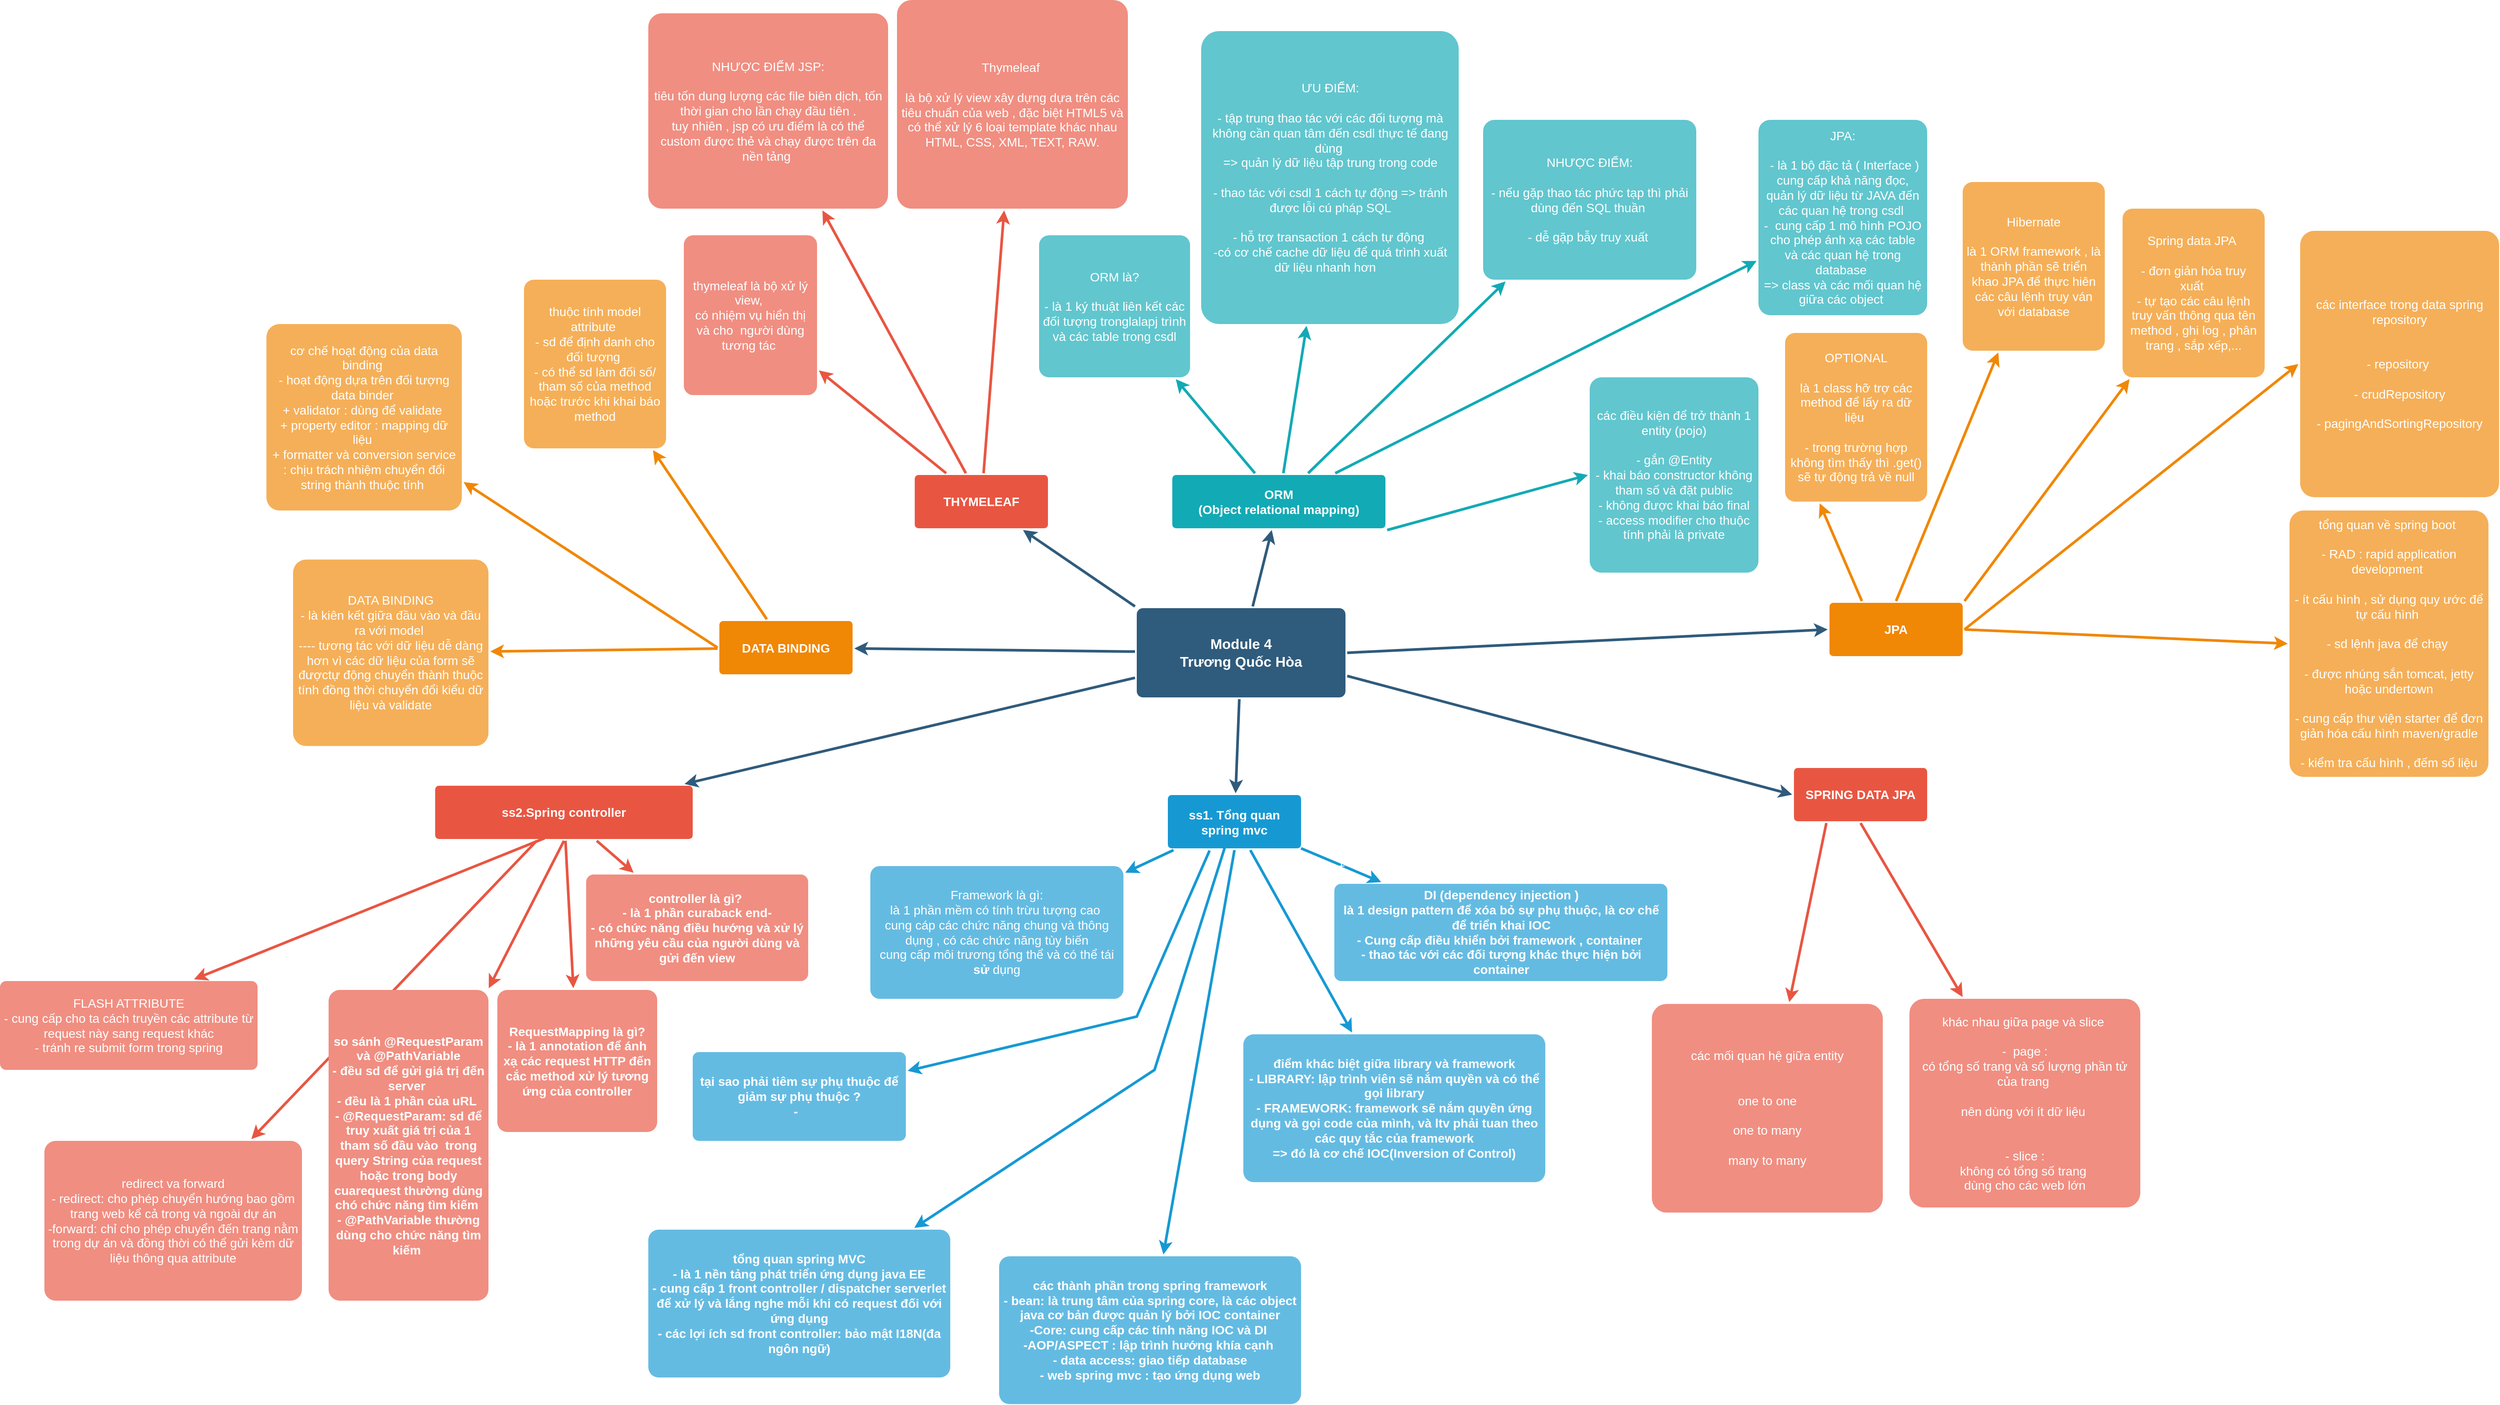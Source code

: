 <mxfile version="13.9.9" type="device"><diagram id="6a731a19-8d31-9384-78a2-239565b7b9f0" name="Page-1"><mxGraphModel dx="2447" dy="1775" grid="1" gridSize="10" guides="1" tooltips="1" connect="1" arrows="1" fold="1" page="1" pageScale="1" pageWidth="1169" pageHeight="827" background="none" math="0" shadow="0"><root><mxCell id="0"/><mxCell id="1" parent="0"/><mxCell id="1745" value="" style="edgeStyle=none;rounded=0;jumpStyle=none;html=1;shadow=0;labelBackgroundColor=none;startArrow=none;startFill=0;endArrow=classic;endFill=1;jettySize=auto;orthogonalLoop=1;strokeColor=#2F5B7C;strokeWidth=3;fontFamily=Helvetica;fontSize=16;fontColor=#23445D;spacing=5;" parent="1" source="1749" target="1764" edge="1"><mxGeometry relative="1" as="geometry"/></mxCell><mxCell id="1746" value="" style="edgeStyle=none;rounded=0;jumpStyle=none;html=1;shadow=0;labelBackgroundColor=none;startArrow=none;startFill=0;endArrow=classic;endFill=1;jettySize=auto;orthogonalLoop=1;strokeColor=#2F5B7C;strokeWidth=3;fontFamily=Helvetica;fontSize=16;fontColor=#23445D;spacing=5;" parent="1" source="1749" target="1771" edge="1"><mxGeometry relative="1" as="geometry"/></mxCell><mxCell id="1747" value="" style="edgeStyle=none;rounded=0;jumpStyle=none;html=1;shadow=0;labelBackgroundColor=none;startArrow=none;startFill=0;endArrow=classic;endFill=1;jettySize=auto;orthogonalLoop=1;strokeColor=#2F5B7C;strokeWidth=3;fontFamily=Helvetica;fontSize=16;fontColor=#23445D;spacing=5;" parent="1" source="1749" target="1760" edge="1"><mxGeometry relative="1" as="geometry"/></mxCell><mxCell id="1748" value="" style="edgeStyle=none;rounded=0;jumpStyle=none;html=1;shadow=0;labelBackgroundColor=none;startArrow=none;startFill=0;endArrow=classic;endFill=1;jettySize=auto;orthogonalLoop=1;strokeColor=#2F5B7C;strokeWidth=3;fontFamily=Helvetica;fontSize=16;fontColor=#23445D;spacing=5;" parent="1" source="1749" target="1753" edge="1"><mxGeometry relative="1" as="geometry"/></mxCell><mxCell id="1749" value="Module 4&lt;br&gt;Trương Quốc Hòa" style="rounded=1;whiteSpace=wrap;html=1;shadow=0;labelBackgroundColor=none;strokeColor=none;strokeWidth=3;fillColor=#2F5B7C;fontFamily=Helvetica;fontSize=16;fontColor=#FFFFFF;align=center;fontStyle=1;spacing=5;arcSize=7;perimeterSpacing=2;" parent="1" vertex="1"><mxGeometry x="460" y="360" width="235" height="100.5" as="geometry"/></mxCell><mxCell id="1750" value="" style="edgeStyle=none;rounded=1;jumpStyle=none;html=1;shadow=0;labelBackgroundColor=none;startArrow=none;startFill=0;jettySize=auto;orthogonalLoop=1;strokeColor=#E85642;strokeWidth=3;fontFamily=Helvetica;fontSize=14;fontColor=#FFFFFF;spacing=5;fontStyle=1;fillColor=#b0e3e6;" parent="1" source="1753" target="1756" edge="1"><mxGeometry relative="1" as="geometry"/></mxCell><mxCell id="1751" value="" style="edgeStyle=none;rounded=1;jumpStyle=none;html=1;shadow=0;labelBackgroundColor=none;startArrow=none;startFill=0;jettySize=auto;orthogonalLoop=1;strokeColor=#E85642;strokeWidth=3;fontFamily=Helvetica;fontSize=14;fontColor=#FFFFFF;spacing=5;fontStyle=1;fillColor=#b0e3e6;" parent="1" source="1753" target="1755" edge="1"><mxGeometry relative="1" as="geometry"/></mxCell><mxCell id="1752" value="" style="edgeStyle=none;rounded=1;jumpStyle=none;html=1;shadow=0;labelBackgroundColor=none;startArrow=none;startFill=0;jettySize=auto;orthogonalLoop=1;strokeColor=#E85642;strokeWidth=3;fontFamily=Helvetica;fontSize=14;fontColor=#FFFFFF;spacing=5;fontStyle=1;fillColor=#b0e3e6;" parent="1" source="1753" target="1754" edge="1"><mxGeometry relative="1" as="geometry"/></mxCell><mxCell id="1753" value="ss2.Spring controller" style="rounded=1;whiteSpace=wrap;html=1;shadow=0;labelBackgroundColor=none;strokeColor=none;strokeWidth=3;fillColor=#e85642;fontFamily=Helvetica;fontSize=14;fontColor=#FFFFFF;align=center;spacing=5;fontStyle=1;arcSize=7;perimeterSpacing=2;" parent="1" vertex="1"><mxGeometry x="-330" y="560" width="290" height="60" as="geometry"/></mxCell><mxCell id="1754" value="&lt;b&gt;controller là gì?&amp;nbsp;&lt;br&gt;- là 1 phần curaback end-&lt;br&gt;- có chức năng điều hướng và xử lý những yêu cầu của người dùng và gửi đến view&lt;br&gt;&lt;/b&gt;" style="rounded=1;whiteSpace=wrap;html=1;shadow=0;labelBackgroundColor=none;strokeColor=none;strokeWidth=3;fillColor=#f08e81;fontFamily=Helvetica;fontSize=14;fontColor=#FFFFFF;align=center;spacing=5;fontStyle=0;arcSize=7;perimeterSpacing=2;" parent="1" vertex="1"><mxGeometry x="-160" y="660" width="250" height="120" as="geometry"/></mxCell><mxCell id="1755" value="redirect va forward&lt;br&gt;- redirect: cho phép chuyển hướng bao gồm trang web kể cả trong và ngoài dự án&lt;br&gt;-forward: chỉ cho phép chuyển đến trang nằm trong dự án và đồng thời có thể gửi kèm dữ liệu thông qua attribute" style="rounded=1;whiteSpace=wrap;html=1;shadow=0;labelBackgroundColor=none;strokeColor=none;strokeWidth=3;fillColor=#f08e81;fontFamily=Helvetica;fontSize=14;fontColor=#FFFFFF;align=center;spacing=5;fontStyle=0;arcSize=7;perimeterSpacing=2;" parent="1" vertex="1"><mxGeometry x="-770" y="960" width="290" height="180" as="geometry"/></mxCell><mxCell id="1756" value="&lt;b&gt;RequestMapping là gì?&lt;br&gt;- là 1 annotation để ánh xạ các request HTTP đến cắc method xử lý tương ứng của controller&lt;br&gt;&lt;/b&gt;" style="rounded=1;whiteSpace=wrap;html=1;shadow=0;labelBackgroundColor=none;strokeColor=none;strokeWidth=3;fillColor=#f08e81;fontFamily=Helvetica;fontSize=14;fontColor=#FFFFFF;align=center;spacing=5;fontStyle=0;arcSize=7;perimeterSpacing=2;" parent="1" vertex="1"><mxGeometry x="-260" y="790" width="180" height="160" as="geometry"/></mxCell><mxCell id="1757" value="" style="edgeStyle=none;rounded=0;jumpStyle=none;html=1;shadow=0;labelBackgroundColor=none;startArrow=none;startFill=0;endArrow=classic;endFill=1;jettySize=auto;orthogonalLoop=1;strokeColor=#1699D3;strokeWidth=3;fontFamily=Helvetica;fontSize=14;fontColor=#FFFFFF;spacing=5;" parent="1" source="1760" target="1763" edge="1"><mxGeometry relative="1" as="geometry"/></mxCell><mxCell id="1758" value="" style="edgeStyle=none;rounded=0;jumpStyle=none;html=1;shadow=0;labelBackgroundColor=none;startArrow=none;startFill=0;endArrow=classic;endFill=1;jettySize=auto;orthogonalLoop=1;strokeColor=#1699D3;strokeWidth=3;fontFamily=Helvetica;fontSize=14;fontColor=#FFFFFF;spacing=5;" parent="1" source="1760" target="1762" edge="1"><mxGeometry relative="1" as="geometry"/></mxCell><mxCell id="1759" value="+" style="edgeStyle=none;rounded=0;jumpStyle=none;html=1;shadow=0;labelBackgroundColor=none;startArrow=none;startFill=0;endArrow=classic;endFill=1;jettySize=auto;orthogonalLoop=1;strokeColor=#1699D3;strokeWidth=3;fontFamily=Helvetica;fontSize=14;fontColor=#FFFFFF;spacing=5;" parent="1" target="1761" edge="1"><mxGeometry relative="1" as="geometry"><mxPoint x="645" y="630.5" as="sourcePoint"/></mxGeometry></mxCell><mxCell id="1760" value="ss1. Tổng quan spring mvc" style="rounded=1;whiteSpace=wrap;html=1;shadow=0;labelBackgroundColor=none;strokeColor=none;strokeWidth=3;fillColor=#1699d3;fontFamily=Helvetica;fontSize=14;fontColor=#FFFFFF;align=center;spacing=5;fontStyle=1;arcSize=7;perimeterSpacing=2;" parent="1" vertex="1"><mxGeometry x="495" y="570.5" width="150" height="60" as="geometry"/></mxCell><mxCell id="1761" value="&lt;b&gt;DI (dependency injection )&lt;br&gt;là 1 design pattern để xóa bỏ sự phụ thuộc, là cơ chế để triển khai IOC&lt;br&gt;- Cung cấp điều khiển bởi framework , container&amp;nbsp;&lt;br&gt;- thao tác với các đối tượng khác thực hiện bởi container&lt;br&gt;&lt;/b&gt;" style="rounded=1;whiteSpace=wrap;html=1;shadow=0;labelBackgroundColor=none;strokeColor=none;strokeWidth=3;fillColor=#64bbe2;fontFamily=Helvetica;fontSize=14;fontColor=#FFFFFF;align=center;spacing=5;arcSize=7;perimeterSpacing=2;" parent="1" vertex="1"><mxGeometry x="682.5" y="670.5" width="375" height="109.5" as="geometry"/></mxCell><mxCell id="1762" value="&lt;b&gt;điểm khác biệt giữa library và framework&lt;br&gt;- LIBRARY: lập trình viên sẽ nắm quyền và có thể gọi library&lt;br&gt;- FRAMEWORK: framework sẽ nắm quyền ứng dụng và gọi code của mình, và ltv phải tuan theo các quy tắc của framework&lt;br&gt;=&amp;gt; đó là cơ chế IOC(Inversion of Control)&lt;br&gt;&lt;/b&gt;" style="rounded=1;whiteSpace=wrap;html=1;shadow=0;labelBackgroundColor=none;strokeColor=none;strokeWidth=3;fillColor=#64bbe2;fontFamily=Helvetica;fontSize=14;fontColor=#FFFFFF;align=center;spacing=5;arcSize=7;perimeterSpacing=2;" parent="1" vertex="1"><mxGeometry x="580" y="840" width="340" height="166.5" as="geometry"/></mxCell><mxCell id="1763" value="Framework là gì:&lt;br&gt;là 1 phần mềm có tính trừu tượng cao&amp;nbsp;&lt;br&gt;cung cáp các chức năng chung và thông dụng , có các chức năng tùy biến&lt;br&gt;cung cấp môi trương tổng thể và có thể tái &lt;b&gt;sử&lt;/b&gt; dụng" style="rounded=1;whiteSpace=wrap;html=1;shadow=0;labelBackgroundColor=none;strokeColor=none;strokeWidth=3;fillColor=#64bbe2;fontFamily=Helvetica;fontSize=14;fontColor=#FFFFFF;align=center;spacing=5;arcSize=7;perimeterSpacing=2;" parent="1" vertex="1"><mxGeometry x="160" y="650.5" width="285" height="149.5" as="geometry"/></mxCell><mxCell id="1764" value="DATA BINDING" style="rounded=1;whiteSpace=wrap;html=1;shadow=0;labelBackgroundColor=none;strokeColor=none;strokeWidth=3;fillColor=#F08705;fontFamily=Helvetica;fontSize=14;fontColor=#FFFFFF;align=center;spacing=5;fontStyle=1;arcSize=7;perimeterSpacing=2;" parent="1" vertex="1"><mxGeometry x="-10" y="374.5" width="150" height="60" as="geometry"/></mxCell><mxCell id="1767" value="thuộc tính model attribute&amp;nbsp;&lt;br&gt;- sd để định danh cho đối tượng&amp;nbsp;&lt;br&gt;- có thể sd làm đối số/ tham số của method hoặc trước khi khai báo method&lt;br&gt;" style="rounded=1;whiteSpace=wrap;html=1;shadow=0;labelBackgroundColor=none;strokeColor=none;strokeWidth=3;fillColor=#f5af58;fontFamily=Helvetica;fontSize=14;fontColor=#FFFFFF;align=center;spacing=5;arcSize=7;perimeterSpacing=2;" parent="1" vertex="1"><mxGeometry x="-230" y="-10" width="160" height="190" as="geometry"/></mxCell><mxCell id="1768" value="" style="edgeStyle=none;rounded=0;jumpStyle=none;html=1;shadow=0;labelBackgroundColor=none;startArrow=none;startFill=0;endArrow=classic;endFill=1;jettySize=auto;orthogonalLoop=1;strokeColor=#F08705;strokeWidth=3;fontFamily=Helvetica;fontSize=14;fontColor=#FFFFFF;spacing=5;" parent="1" source="1764" target="1767" edge="1"><mxGeometry relative="1" as="geometry"/></mxCell><mxCell id="1769" value="DATA BINDING&lt;br&gt;- là kiên kết giữa đầu vào và đầu ra với model&amp;nbsp;&lt;br&gt;---- tương tác với dữ liệu dễ dàng hơn vì các dữ liệu của form sẽ đượctự động chuyển thành thuộc tính đồng thời chuyển đổi kiểu dữ liệu và validate" style="rounded=1;whiteSpace=wrap;html=1;shadow=0;labelBackgroundColor=none;strokeColor=none;strokeWidth=3;fillColor=#f5af58;fontFamily=Helvetica;fontSize=14;fontColor=#FFFFFF;align=center;spacing=5;arcSize=7;perimeterSpacing=2;" parent="1" vertex="1"><mxGeometry x="-490" y="305.25" width="220" height="210" as="geometry"/></mxCell><mxCell id="1770" value="" style="edgeStyle=none;rounded=0;jumpStyle=none;html=1;shadow=0;labelBackgroundColor=none;startArrow=none;startFill=0;endArrow=classic;endFill=1;jettySize=auto;orthogonalLoop=1;strokeColor=#F08705;strokeWidth=3;fontFamily=Helvetica;fontSize=14;fontColor=#FFFFFF;spacing=5;" parent="1" source="1764" target="1769" edge="1"><mxGeometry relative="1" as="geometry"/></mxCell><mxCell id="1771" value="ORM&lt;br&gt;(Object relational mapping)" style="rounded=1;whiteSpace=wrap;html=1;shadow=0;labelBackgroundColor=none;strokeColor=none;strokeWidth=3;fillColor=#12aab5;fontFamily=Helvetica;fontSize=14;fontColor=#FFFFFF;align=center;spacing=5;fontStyle=1;arcSize=7;perimeterSpacing=2;" parent="1" vertex="1"><mxGeometry x="500" y="210" width="240" height="60" as="geometry"/></mxCell><mxCell id="1772" value="JPA:&lt;br&gt;&lt;br&gt;&amp;nbsp;- là 1 bộ đặc tả ( Interface ) cung cấp khả năng đọc, quản lý dữ liệu từ JAVA đến các quan hệ trong csdl&amp;nbsp;&lt;br&gt;-&amp;nbsp; cung cấp 1 mô hình POJO cho phép ánh xạ các table và các quan hệ trong database&amp;nbsp;&lt;br&gt;=&amp;gt; class và các mối quan hệ giữa các object&amp;nbsp;" style="rounded=1;whiteSpace=wrap;html=1;shadow=0;labelBackgroundColor=none;strokeColor=none;strokeWidth=3;fillColor=#61c6ce;fontFamily=Helvetica;fontSize=14;fontColor=#FFFFFF;align=center;spacing=5;fontStyle=0;arcSize=7;perimeterSpacing=2;" parent="1" vertex="1"><mxGeometry x="1160" y="-190" width="190" height="220" as="geometry"/></mxCell><mxCell id="1773" value="" style="edgeStyle=none;rounded=1;jumpStyle=none;html=1;shadow=0;labelBackgroundColor=none;startArrow=none;startFill=0;jettySize=auto;orthogonalLoop=1;strokeColor=#12AAB5;strokeWidth=3;fontFamily=Helvetica;fontSize=14;fontColor=#FFFFFF;spacing=5;fontStyle=1;fillColor=#b0e3e6;" parent="1" source="1771" target="1772" edge="1"><mxGeometry relative="1" as="geometry"/></mxCell><mxCell id="1774" value="NHƯỢC ĐIỂM:&lt;br&gt;&lt;br&gt;- nếu gặp thao tác phức tạp thì phải dùng đến SQL thuần&amp;nbsp;&lt;br&gt;&lt;br&gt;- dễ gặp bẫy truy xuất&amp;nbsp;" style="rounded=1;whiteSpace=wrap;html=1;shadow=0;labelBackgroundColor=none;strokeColor=none;strokeWidth=3;fillColor=#61c6ce;fontFamily=Helvetica;fontSize=14;fontColor=#FFFFFF;align=center;spacing=5;fontStyle=0;arcSize=7;perimeterSpacing=2;" parent="1" vertex="1"><mxGeometry x="850" y="-190" width="240" height="180" as="geometry"/></mxCell><mxCell id="1775" value="" style="edgeStyle=none;rounded=1;jumpStyle=none;html=1;shadow=0;labelBackgroundColor=none;startArrow=none;startFill=0;jettySize=auto;orthogonalLoop=1;strokeColor=#12AAB5;strokeWidth=3;fontFamily=Helvetica;fontSize=14;fontColor=#FFFFFF;spacing=5;fontStyle=1;fillColor=#b0e3e6;" parent="1" source="1771" target="1774" edge="1"><mxGeometry relative="1" as="geometry"/></mxCell><mxCell id="1776" value="ƯU ĐIỂM:&lt;br&gt;&lt;br&gt;- tập trung thao tác với các đối tượng mà không cần quan tâm đến csdl thực tế đang dùng&amp;nbsp;&lt;br&gt;=&amp;gt; quản lý dữ liệu tập trung trong code&lt;br&gt;&lt;br&gt;- thao tác với csdl 1 cách tự động =&amp;gt; tránh được lỗi cú pháp SQL&lt;br&gt;&lt;br&gt;- hỗ trợ transaction 1 cách tự động&amp;nbsp;&lt;br&gt;-có cơ chế cache dữ liệu để quá trình xuất dữ liệu nhanh hơn&amp;nbsp; &amp;nbsp;" style="rounded=1;whiteSpace=wrap;html=1;shadow=0;labelBackgroundColor=none;strokeColor=none;strokeWidth=3;fillColor=#61c6ce;fontFamily=Helvetica;fontSize=14;fontColor=#FFFFFF;align=center;spacing=5;fontStyle=0;arcSize=7;perimeterSpacing=2;" parent="1" vertex="1"><mxGeometry x="532.5" y="-290" width="290" height="330" as="geometry"/></mxCell><mxCell id="1777" value="" style="edgeStyle=none;rounded=1;jumpStyle=none;html=1;shadow=0;labelBackgroundColor=none;startArrow=none;startFill=0;jettySize=auto;orthogonalLoop=1;strokeColor=#12AAB5;strokeWidth=3;fontFamily=Helvetica;fontSize=14;fontColor=#FFFFFF;spacing=5;fontStyle=1;fillColor=#b0e3e6;" parent="1" source="1771" target="1776" edge="1"><mxGeometry relative="1" as="geometry"/></mxCell><mxCell id="1778" value="ORM là?&lt;br&gt;&lt;br&gt;- là 1 ký thuật liên kết các đối tượng tronglalapj trình và các table trong csdl" style="rounded=1;whiteSpace=wrap;html=1;shadow=0;labelBackgroundColor=none;strokeColor=none;strokeWidth=3;fillColor=#61c6ce;fontFamily=Helvetica;fontSize=14;fontColor=#FFFFFF;align=center;spacing=5;fontStyle=0;arcSize=7;perimeterSpacing=2;" parent="1" vertex="1"><mxGeometry x="350" y="-60" width="170" height="160" as="geometry"/></mxCell><mxCell id="1779" value="" style="edgeStyle=none;rounded=1;jumpStyle=none;html=1;shadow=0;labelBackgroundColor=none;startArrow=none;startFill=0;jettySize=auto;orthogonalLoop=1;strokeColor=#12AAB5;strokeWidth=3;fontFamily=Helvetica;fontSize=14;fontColor=#FFFFFF;spacing=5;fontStyle=1;fillColor=#b0e3e6;" parent="1" source="1771" target="1778" edge="1"><mxGeometry relative="1" as="geometry"/></mxCell><mxCell id="Ez0i-pa0Hl29S7qBLDN9-1779" value="" style="edgeStyle=none;rounded=0;jumpStyle=none;html=1;shadow=0;labelBackgroundColor=none;startArrow=none;startFill=0;endArrow=classic;endFill=1;jettySize=auto;orthogonalLoop=1;strokeColor=#1699D3;strokeWidth=3;fontFamily=Helvetica;fontSize=14;fontColor=#FFFFFF;spacing=5;exitX=0.318;exitY=1.008;exitDx=0;exitDy=0;exitPerimeter=0;" parent="1" source="1760" target="Ez0i-pa0Hl29S7qBLDN9-1780" edge="1"><mxGeometry relative="1" as="geometry"><mxPoint x="-10" y="860" as="sourcePoint"/><Array as="points"><mxPoint x="460" y="820"/></Array></mxGeometry></mxCell><mxCell id="Ez0i-pa0Hl29S7qBLDN9-1780" value="&lt;b&gt;tại sao phải tiêm sự phụ thuộc để giảm sự phụ thuộc ?&lt;br&gt;-&amp;nbsp;&amp;nbsp;&lt;br&gt;&lt;/b&gt;" style="rounded=1;whiteSpace=wrap;html=1;shadow=0;labelBackgroundColor=none;strokeColor=none;strokeWidth=3;fillColor=#64bbe2;fontFamily=Helvetica;fontSize=14;fontColor=#FFFFFF;align=center;spacing=5;arcSize=7;perimeterSpacing=2;" parent="1" vertex="1"><mxGeometry x="-40" y="860" width="240" height="100" as="geometry"/></mxCell><mxCell id="Ez0i-pa0Hl29S7qBLDN9-1783" value="" style="edgeStyle=none;rounded=0;jumpStyle=none;html=1;shadow=0;labelBackgroundColor=none;startArrow=none;startFill=0;endArrow=classic;endFill=1;jettySize=auto;orthogonalLoop=1;strokeColor=#2F5B7C;strokeWidth=3;fontFamily=Helvetica;fontSize=16;fontColor=#23445D;spacing=5;exitX=0;exitY=0;exitDx=0;exitDy=0;" parent="1" target="Ez0i-pa0Hl29S7qBLDN9-1787" edge="1" source="1749"><mxGeometry relative="1" as="geometry"><mxPoint x="654.13" y="360" as="sourcePoint"/></mxGeometry></mxCell><mxCell id="Ez0i-pa0Hl29S7qBLDN9-1784" value="" style="edgeStyle=none;rounded=1;jumpStyle=none;html=1;shadow=0;labelBackgroundColor=none;startArrow=none;startFill=0;jettySize=auto;orthogonalLoop=1;strokeColor=#E85642;strokeWidth=3;fontFamily=Helvetica;fontSize=14;fontColor=#FFFFFF;spacing=5;fontStyle=1;fillColor=#b0e3e6;" parent="1" source="Ez0i-pa0Hl29S7qBLDN9-1787" target="Ez0i-pa0Hl29S7qBLDN9-1790" edge="1"><mxGeometry relative="1" as="geometry"/></mxCell><mxCell id="Ez0i-pa0Hl29S7qBLDN9-1785" value="" style="edgeStyle=none;rounded=1;jumpStyle=none;html=1;shadow=0;labelBackgroundColor=none;startArrow=none;startFill=0;jettySize=auto;orthogonalLoop=1;strokeColor=#E85642;strokeWidth=3;fontFamily=Helvetica;fontSize=14;fontColor=#FFFFFF;spacing=5;fontStyle=1;fillColor=#b0e3e6;" parent="1" source="Ez0i-pa0Hl29S7qBLDN9-1787" target="Ez0i-pa0Hl29S7qBLDN9-1789" edge="1"><mxGeometry relative="1" as="geometry"/></mxCell><mxCell id="Ez0i-pa0Hl29S7qBLDN9-1786" value="" style="edgeStyle=none;rounded=1;jumpStyle=none;html=1;shadow=0;labelBackgroundColor=none;startArrow=none;startFill=0;jettySize=auto;orthogonalLoop=1;strokeColor=#E85642;strokeWidth=3;fontFamily=Helvetica;fontSize=14;fontColor=#FFFFFF;spacing=5;fontStyle=1;fillColor=#b0e3e6;" parent="1" source="Ez0i-pa0Hl29S7qBLDN9-1787" target="Ez0i-pa0Hl29S7qBLDN9-1788" edge="1"><mxGeometry relative="1" as="geometry"/></mxCell><mxCell id="Ez0i-pa0Hl29S7qBLDN9-1787" value="THYMELEAF" style="rounded=1;whiteSpace=wrap;html=1;shadow=0;labelBackgroundColor=none;strokeColor=none;strokeWidth=3;fillColor=#e85642;fontFamily=Helvetica;fontSize=14;fontColor=#FFFFFF;align=center;spacing=5;fontStyle=1;arcSize=7;perimeterSpacing=2;" parent="1" vertex="1"><mxGeometry x="210" y="210" width="150" height="60" as="geometry"/></mxCell><mxCell id="Ez0i-pa0Hl29S7qBLDN9-1788" value="Thymeleaf&amp;nbsp;&lt;br&gt;&lt;br&gt;là bộ xử lý view xây dựng dựa trên các tiêu chuẩn của web , đặc biệt HTML5 và có thể xử lý 6 loại template khác nhau HTML, CSS, XML, TEXT, RAW." style="rounded=1;whiteSpace=wrap;html=1;shadow=0;labelBackgroundColor=none;strokeColor=none;strokeWidth=3;fillColor=#f08e81;fontFamily=Helvetica;fontSize=14;fontColor=#FFFFFF;align=center;spacing=5;fontStyle=0;arcSize=7;perimeterSpacing=2;" parent="1" vertex="1"><mxGeometry x="190" y="-325" width="260" height="235" as="geometry"/></mxCell><mxCell id="Ez0i-pa0Hl29S7qBLDN9-1789" value="NHƯỢC ĐIỂM JSP:&lt;br&gt;&amp;nbsp;&lt;br&gt;tiêu tốn dung lượng các file biên dịch, tốn thời gian cho lần chạy đầu tiên .&lt;br&gt;tuy nhiên , jsp có ưu điểm là có thể custom được thẻ và chạy được trên đa nền tảng&amp;nbsp;" style="rounded=1;whiteSpace=wrap;html=1;shadow=0;labelBackgroundColor=none;strokeColor=none;strokeWidth=3;fillColor=#f08e81;fontFamily=Helvetica;fontSize=14;fontColor=#FFFFFF;align=center;spacing=5;fontStyle=0;arcSize=7;perimeterSpacing=2;" parent="1" vertex="1"><mxGeometry x="-90" y="-310" width="270" height="220" as="geometry"/></mxCell><mxCell id="Ez0i-pa0Hl29S7qBLDN9-1790" value="thymeleaf là bộ xử lý view,&amp;nbsp;&lt;br&gt;có nhiệm vụ hiển thị và cho&amp;nbsp; người dùng tương tác&amp;nbsp;" style="rounded=1;whiteSpace=wrap;html=1;shadow=0;labelBackgroundColor=none;strokeColor=none;strokeWidth=3;fillColor=#f08e81;fontFamily=Helvetica;fontSize=14;fontColor=#FFFFFF;align=center;spacing=5;fontStyle=0;arcSize=7;perimeterSpacing=2;" parent="1" vertex="1"><mxGeometry x="-50" y="-60" width="150" height="180" as="geometry"/></mxCell><mxCell id="lpJTOKS2XH9Vu74WQ6I0-1780" value="" style="edgeStyle=none;rounded=0;jumpStyle=none;html=1;shadow=0;labelBackgroundColor=none;startArrow=none;startFill=0;endArrow=classic;endFill=1;jettySize=auto;orthogonalLoop=1;strokeColor=#1699D3;strokeWidth=3;fontFamily=Helvetica;fontSize=14;fontColor=#FFFFFF;spacing=5;exitX=0.5;exitY=1;exitDx=0;exitDy=0;" parent="1" source="1760" target="lpJTOKS2XH9Vu74WQ6I0-1782" edge="1"><mxGeometry relative="1" as="geometry"><mxPoint x="373" y="1009" as="sourcePoint"/></mxGeometry></mxCell><mxCell id="lpJTOKS2XH9Vu74WQ6I0-1782" value="&lt;b&gt;các thành phần trong spring framework&lt;br&gt;- bean: là trung tâm của spring core, là các object java cơ bản được quản lý bởi IOC container&lt;br&gt;-Core: cung cấp các tính năng IOC và DI&amp;nbsp;&lt;br&gt;-AOP/ASPECT : lập trình hướng khía cạnh&amp;nbsp;&lt;br&gt;- data access: giao tiếp database&lt;br&gt;- web spring mvc : tạo ứng dụng web&lt;br&gt;&lt;/b&gt;" style="rounded=1;whiteSpace=wrap;html=1;shadow=0;labelBackgroundColor=none;strokeColor=none;strokeWidth=3;fillColor=#64bbe2;fontFamily=Helvetica;fontSize=14;fontColor=#FFFFFF;align=center;spacing=5;arcSize=7;perimeterSpacing=2;" parent="1" vertex="1"><mxGeometry x="305" y="1090" width="340" height="166.5" as="geometry"/></mxCell><mxCell id="lpJTOKS2XH9Vu74WQ6I0-1783" value="" style="edgeStyle=none;rounded=0;jumpStyle=none;html=1;shadow=0;labelBackgroundColor=none;startArrow=none;startFill=0;endArrow=classic;endFill=1;jettySize=auto;orthogonalLoop=1;strokeColor=#1699D3;strokeWidth=3;fontFamily=Helvetica;fontSize=14;fontColor=#FFFFFF;spacing=5;exitX=0.43;exitY=0.948;exitDx=0;exitDy=0;exitPerimeter=0;" parent="1" source="1760" target="lpJTOKS2XH9Vu74WQ6I0-1785" edge="1"><mxGeometry relative="1" as="geometry"><mxPoint x="388" y="829.5" as="sourcePoint"/><Array as="points"><mxPoint x="480" y="880"/></Array></mxGeometry></mxCell><mxCell id="lpJTOKS2XH9Vu74WQ6I0-1785" value="&lt;b&gt;tổng quan spring MVC&lt;br&gt;- là 1 nền tảng phát triển ứng dụng java EE&lt;br&gt;- cung cấp 1 front controller / dispatcher serverlet để xử lý và lắng nghe mỗi khi có request đối với ứng dụng&lt;br&gt;- các lợi ích sd front controller: bảo mật I18N(đa ngôn ngữ)&lt;br&gt;&lt;/b&gt;" style="rounded=1;whiteSpace=wrap;html=1;shadow=0;labelBackgroundColor=none;strokeColor=none;strokeWidth=3;fillColor=#64bbe2;fontFamily=Helvetica;fontSize=14;fontColor=#FFFFFF;align=center;spacing=5;arcSize=7;perimeterSpacing=2;" parent="1" vertex="1"><mxGeometry x="-90" y="1060" width="340" height="166.5" as="geometry"/></mxCell><mxCell id="lpJTOKS2XH9Vu74WQ6I0-1789" value="" style="edgeStyle=none;rounded=1;jumpStyle=none;html=1;shadow=0;labelBackgroundColor=none;startArrow=none;startFill=0;jettySize=auto;orthogonalLoop=1;strokeColor=#E85642;strokeWidth=3;fontFamily=Helvetica;fontSize=14;fontColor=#FFFFFF;spacing=5;fontStyle=1;fillColor=#b0e3e6;exitX=0.5;exitY=1;exitDx=0;exitDy=0;" parent="1" source="1753" target="lpJTOKS2XH9Vu74WQ6I0-1790" edge="1"><mxGeometry relative="1" as="geometry"><mxPoint x="-452" y="447" as="sourcePoint"/></mxGeometry></mxCell><mxCell id="lpJTOKS2XH9Vu74WQ6I0-1790" value="&lt;b&gt;so sánh @RequestParam và @PathVariable&lt;br&gt;- đều sd để gửi giá trị đến server&amp;nbsp;&lt;br&gt;- đều là 1 phần của uRL&amp;nbsp;&lt;br&gt;- @RequestParam: sd để truy xuất giá trị của 1 tham số đầu vào&amp;nbsp; trong query String của request hoặc trong body cuarequest thường dùng chó chức năng tìm kiếm&amp;nbsp;&lt;br&gt;- @PathVariable thường dùng cho chức năng tìm kiếm&amp;nbsp;&lt;br&gt;&lt;/b&gt;" style="rounded=1;whiteSpace=wrap;html=1;shadow=0;labelBackgroundColor=none;strokeColor=none;strokeWidth=3;fillColor=#f08e81;fontFamily=Helvetica;fontSize=14;fontColor=#FFFFFF;align=center;spacing=5;fontStyle=0;arcSize=7;perimeterSpacing=2;" parent="1" vertex="1"><mxGeometry x="-450" y="790" width="180" height="350" as="geometry"/></mxCell><mxCell id="4v0zldOZKXYmF8WSUcdY-1780" value="FLASH ATTRIBUTE&lt;br&gt;- cung cấp cho ta cách truyền các attribute từ request này sang request khác&lt;br&gt;- tránh re submit form trong spring" style="rounded=1;whiteSpace=wrap;html=1;shadow=0;labelBackgroundColor=none;strokeColor=none;strokeWidth=3;fillColor=#f08e81;fontFamily=Helvetica;fontSize=14;fontColor=#FFFFFF;align=center;spacing=5;fontStyle=0;arcSize=7;perimeterSpacing=2;" vertex="1" parent="1"><mxGeometry x="-820" y="780" width="290" height="100" as="geometry"/></mxCell><mxCell id="4v0zldOZKXYmF8WSUcdY-1782" value="" style="edgeStyle=none;rounded=1;jumpStyle=none;html=1;shadow=0;labelBackgroundColor=none;startArrow=none;startFill=0;jettySize=auto;orthogonalLoop=1;strokeColor=#E85642;strokeWidth=3;fontFamily=Helvetica;fontSize=14;fontColor=#FFFFFF;spacing=5;fontStyle=1;fillColor=#b0e3e6;entryX=0.75;entryY=0;entryDx=0;entryDy=0;exitX=0.426;exitY=0.954;exitDx=0;exitDy=0;exitPerimeter=0;" edge="1" parent="1" source="1753" target="4v0zldOZKXYmF8WSUcdY-1780"><mxGeometry relative="1" as="geometry"><mxPoint x="-210.128" y="110.5" as="sourcePoint"/><mxPoint x="-540.002" y="621" as="targetPoint"/></mxGeometry></mxCell><mxCell id="4v0zldOZKXYmF8WSUcdY-1784" value="cơ chế hoạt động của data binding&amp;nbsp;&lt;br&gt;- hoạt động dựa trên đối tượng data binder&amp;nbsp;&lt;br&gt;+ validator : dùng để validate&amp;nbsp;&lt;br&gt;+ property editor : mapping dữ liệu&amp;nbsp;&lt;br&gt;+ formatter và conversion service : chịu trách nhiệm chuyển đổi string thành thuộc tính&amp;nbsp;" style="rounded=1;whiteSpace=wrap;html=1;shadow=0;labelBackgroundColor=none;strokeColor=none;strokeWidth=3;fillColor=#f5af58;fontFamily=Helvetica;fontSize=14;fontColor=#FFFFFF;align=center;spacing=5;arcSize=7;perimeterSpacing=2;" vertex="1" parent="1"><mxGeometry x="-520" y="40" width="220" height="210" as="geometry"/></mxCell><mxCell id="4v0zldOZKXYmF8WSUcdY-1785" value="" style="edgeStyle=none;rounded=0;jumpStyle=none;html=1;shadow=0;labelBackgroundColor=none;startArrow=none;startFill=0;endArrow=classic;endFill=1;jettySize=auto;orthogonalLoop=1;strokeColor=#F08705;strokeWidth=3;fontFamily=Helvetica;fontSize=14;fontColor=#FFFFFF;spacing=5;exitX=0;exitY=0.5;exitDx=0;exitDy=0;" edge="1" parent="1" target="4v0zldOZKXYmF8WSUcdY-1784" source="1764"><mxGeometry relative="1" as="geometry"><mxPoint x="160" y="148.905" as="sourcePoint"/></mxGeometry></mxCell><mxCell id="4v0zldOZKXYmF8WSUcdY-1789" value="các điều kiện để trở thành 1 entity (pojo)&lt;br&gt;&lt;br&gt;- gắn @Entity&lt;br&gt;- khai báo constructor không tham số và đặt public&lt;br&gt;- không được khai báo final&lt;br&gt;- access modifier cho thuộc tính phải là private" style="rounded=1;whiteSpace=wrap;html=1;shadow=0;labelBackgroundColor=none;strokeColor=none;strokeWidth=3;fillColor=#61c6ce;fontFamily=Helvetica;fontSize=14;fontColor=#FFFFFF;align=center;spacing=5;fontStyle=0;arcSize=7;perimeterSpacing=2;" vertex="1" parent="1"><mxGeometry x="970" y="100" width="190" height="220" as="geometry"/></mxCell><mxCell id="4v0zldOZKXYmF8WSUcdY-1790" value="" style="edgeStyle=none;rounded=1;jumpStyle=none;html=1;shadow=0;labelBackgroundColor=none;startArrow=none;startFill=0;jettySize=auto;orthogonalLoop=1;strokeColor=#12AAB5;strokeWidth=3;fontFamily=Helvetica;fontSize=14;fontColor=#FFFFFF;spacing=5;fontStyle=1;fillColor=#b0e3e6;entryX=0;entryY=0.5;entryDx=0;entryDy=0;exitX=1;exitY=1;exitDx=0;exitDy=0;" edge="1" parent="1" source="1771" target="4v0zldOZKXYmF8WSUcdY-1789"><mxGeometry relative="1" as="geometry"><mxPoint x="742.0" y="218" as="sourcePoint"/><mxPoint x="848" y="187.714" as="targetPoint"/></mxGeometry></mxCell><mxCell id="4v0zldOZKXYmF8WSUcdY-1792" value="JPA" style="rounded=1;whiteSpace=wrap;html=1;shadow=0;labelBackgroundColor=none;strokeColor=none;strokeWidth=3;fillColor=#F08705;fontFamily=Helvetica;fontSize=14;fontColor=#FFFFFF;align=center;spacing=5;fontStyle=1;arcSize=7;perimeterSpacing=2;" vertex="1" parent="1"><mxGeometry x="1240" y="354" width="150" height="60" as="geometry"/></mxCell><mxCell id="4v0zldOZKXYmF8WSUcdY-1793" value="" style="edgeStyle=none;rounded=0;jumpStyle=none;html=1;shadow=0;labelBackgroundColor=none;startArrow=none;startFill=0;endArrow=classic;endFill=1;jettySize=auto;orthogonalLoop=1;strokeColor=#2F5B7C;strokeWidth=3;fontFamily=Helvetica;fontSize=16;fontColor=#23445D;spacing=5;exitX=1;exitY=0.5;exitDx=0;exitDy=0;entryX=0;entryY=0.5;entryDx=0;entryDy=0;" edge="1" parent="1" source="1749" target="4v0zldOZKXYmF8WSUcdY-1792"><mxGeometry relative="1" as="geometry"><mxPoint x="1466" y="453.549" as="sourcePoint"/><mxPoint x="1150" y="450.004" as="targetPoint"/></mxGeometry></mxCell><mxCell id="4v0zldOZKXYmF8WSUcdY-1794" value="&amp;nbsp;Hibernate&amp;nbsp;&lt;br&gt;&lt;br&gt;là 1 ORM framework , là thành phần sẽ triển khao JPA để thực hiên các câu lệnh truy ván với database" style="rounded=1;whiteSpace=wrap;html=1;shadow=0;labelBackgroundColor=none;strokeColor=none;strokeWidth=3;fillColor=#f5af58;fontFamily=Helvetica;fontSize=14;fontColor=#FFFFFF;align=center;spacing=5;arcSize=7;perimeterSpacing=2;" vertex="1" parent="1"><mxGeometry x="1390" y="-120" width="160" height="190" as="geometry"/></mxCell><mxCell id="4v0zldOZKXYmF8WSUcdY-1795" value="" style="edgeStyle=none;rounded=0;jumpStyle=none;html=1;shadow=0;labelBackgroundColor=none;startArrow=none;startFill=0;endArrow=classic;endFill=1;jettySize=auto;orthogonalLoop=1;strokeColor=#F08705;strokeWidth=3;fontFamily=Helvetica;fontSize=14;fontColor=#FFFFFF;spacing=5;exitX=0.5;exitY=0;exitDx=0;exitDy=0;" edge="1" target="4v0zldOZKXYmF8WSUcdY-1794" parent="1" source="4v0zldOZKXYmF8WSUcdY-1792"><mxGeometry relative="1" as="geometry"><mxPoint x="1803.466" y="342.5" as="sourcePoint"/></mxGeometry></mxCell><mxCell id="4v0zldOZKXYmF8WSUcdY-1796" value="Spring data JPA&amp;nbsp;&lt;br&gt;&lt;br&gt;- đơn giản hóa truy xuất&amp;nbsp;&lt;br&gt;- tự tạo các câu lệnh truy vấn thông qua tên method , ghi log , phân trang , sắp xếp,..." style="rounded=1;whiteSpace=wrap;html=1;shadow=0;labelBackgroundColor=none;strokeColor=none;strokeWidth=3;fillColor=#f5af58;fontFamily=Helvetica;fontSize=14;fontColor=#FFFFFF;align=center;spacing=5;arcSize=7;perimeterSpacing=2;" vertex="1" parent="1"><mxGeometry x="1570" y="-90" width="160" height="190" as="geometry"/></mxCell><mxCell id="4v0zldOZKXYmF8WSUcdY-1797" value="" style="edgeStyle=none;rounded=0;jumpStyle=none;html=1;shadow=0;labelBackgroundColor=none;startArrow=none;startFill=0;endArrow=classic;endFill=1;jettySize=auto;orthogonalLoop=1;strokeColor=#F08705;strokeWidth=3;fontFamily=Helvetica;fontSize=14;fontColor=#FFFFFF;spacing=5;exitX=1;exitY=0;exitDx=0;exitDy=0;" edge="1" target="4v0zldOZKXYmF8WSUcdY-1796" parent="1" source="4v0zldOZKXYmF8WSUcdY-1792"><mxGeometry relative="1" as="geometry"><mxPoint x="1540" y="560" as="sourcePoint"/></mxGeometry></mxCell><mxCell id="4v0zldOZKXYmF8WSUcdY-1798" value="các interface trong data spring repository&lt;br&gt;&lt;br&gt;&lt;br&gt;- repository&amp;nbsp;&lt;br&gt;&lt;br&gt;- crudRepository&lt;br&gt;&lt;br&gt;- pagingAndSortingRepository" style="rounded=1;whiteSpace=wrap;html=1;shadow=0;labelBackgroundColor=none;strokeColor=none;strokeWidth=3;fillColor=#f5af58;fontFamily=Helvetica;fontSize=14;fontColor=#FFFFFF;align=center;spacing=5;arcSize=7;perimeterSpacing=2;" vertex="1" parent="1"><mxGeometry x="1770" y="-65" width="224" height="300" as="geometry"/></mxCell><mxCell id="4v0zldOZKXYmF8WSUcdY-1799" value="" style="edgeStyle=none;rounded=0;jumpStyle=none;html=1;shadow=0;labelBackgroundColor=none;startArrow=none;startFill=0;endArrow=classic;endFill=1;jettySize=auto;orthogonalLoop=1;strokeColor=#F08705;strokeWidth=3;fontFamily=Helvetica;fontSize=14;fontColor=#FFFFFF;spacing=5;exitX=1;exitY=0.5;exitDx=0;exitDy=0;entryX=0;entryY=0.5;entryDx=0;entryDy=0;" edge="1" parent="1" source="4v0zldOZKXYmF8WSUcdY-1792" target="4v0zldOZKXYmF8WSUcdY-1798"><mxGeometry relative="1" as="geometry"><mxPoint x="1402" y="362" as="sourcePoint"/><mxPoint x="1587.879" y="112" as="targetPoint"/></mxGeometry></mxCell><mxCell id="4v0zldOZKXYmF8WSUcdY-1800" value="tổng quan về spring boot&amp;nbsp;&lt;br&gt;&lt;br&gt;- RAD : rapid application development&amp;nbsp;&lt;br&gt;&lt;br&gt;- ít cấu hình , sử dụng quy ước để tự cấu hình&amp;nbsp;&lt;br&gt;&lt;br&gt;- sd lệnh java để chạy&amp;nbsp;&lt;br&gt;&lt;br&gt;- được nhúng sắn tomcat, jetty hoặc undertown&lt;br&gt;&lt;br&gt;- cung cấp thư viện starter để đơn giản hóa cấu hình maven/gradle&lt;br&gt;&lt;br&gt;- kiểm tra cấu hình , đếm số liệu" style="rounded=1;whiteSpace=wrap;html=1;shadow=0;labelBackgroundColor=none;strokeColor=none;strokeWidth=3;fillColor=#f5af58;fontFamily=Helvetica;fontSize=14;fontColor=#FFFFFF;align=center;spacing=5;arcSize=7;perimeterSpacing=2;" vertex="1" parent="1"><mxGeometry x="1758" y="250" width="224" height="300" as="geometry"/></mxCell><mxCell id="4v0zldOZKXYmF8WSUcdY-1801" value="" style="edgeStyle=none;rounded=0;jumpStyle=none;html=1;shadow=0;labelBackgroundColor=none;startArrow=none;startFill=0;endArrow=classic;endFill=1;jettySize=auto;orthogonalLoop=1;strokeColor=#F08705;strokeWidth=3;fontFamily=Helvetica;fontSize=14;fontColor=#FFFFFF;spacing=5;exitX=1;exitY=0.5;exitDx=0;exitDy=0;entryX=0;entryY=0.5;entryDx=0;entryDy=0;" edge="1" target="4v0zldOZKXYmF8WSUcdY-1800" parent="1" source="4v0zldOZKXYmF8WSUcdY-1792"><mxGeometry relative="1" as="geometry"><mxPoint x="1380" y="699" as="sourcePoint"/><mxPoint x="1575.879" y="427" as="targetPoint"/></mxGeometry></mxCell><mxCell id="4v0zldOZKXYmF8WSUcdY-1802" value="OPTIONAL&lt;br&gt;&lt;br&gt;là 1 class hỡ trợ các method để lấy ra dữ liệu&amp;nbsp;&lt;br&gt;&lt;br&gt;- trong trường hợp không tìm thấy thì .get() sẽ tự động trả về null" style="rounded=1;whiteSpace=wrap;html=1;shadow=0;labelBackgroundColor=none;strokeColor=none;strokeWidth=3;fillColor=#f5af58;fontFamily=Helvetica;fontSize=14;fontColor=#FFFFFF;align=center;spacing=5;arcSize=7;perimeterSpacing=2;" vertex="1" parent="1"><mxGeometry x="1190" y="50" width="160" height="190" as="geometry"/></mxCell><mxCell id="4v0zldOZKXYmF8WSUcdY-1803" value="" style="edgeStyle=none;rounded=0;jumpStyle=none;html=1;shadow=0;labelBackgroundColor=none;startArrow=none;startFill=0;endArrow=classic;endFill=1;jettySize=auto;orthogonalLoop=1;strokeColor=#F08705;strokeWidth=3;fontFamily=Helvetica;fontSize=14;fontColor=#FFFFFF;spacing=5;exitX=0.25;exitY=0;exitDx=0;exitDy=0;entryX=0.25;entryY=1;entryDx=0;entryDy=0;" edge="1" parent="1" source="4v0zldOZKXYmF8WSUcdY-1792" target="4v0zldOZKXYmF8WSUcdY-1802"><mxGeometry relative="1" as="geometry"><mxPoint x="1325" y="362" as="sourcePoint"/><mxPoint x="1440.119" y="82" as="targetPoint"/></mxGeometry></mxCell><mxCell id="4v0zldOZKXYmF8WSUcdY-1804" value="SPRING DATA JPA" style="rounded=1;whiteSpace=wrap;html=1;shadow=0;labelBackgroundColor=none;strokeColor=none;strokeWidth=3;fillColor=#e85642;fontFamily=Helvetica;fontSize=14;fontColor=#FFFFFF;align=center;spacing=5;fontStyle=1;arcSize=7;perimeterSpacing=2;" vertex="1" parent="1"><mxGeometry x="1200" y="540" width="150" height="60" as="geometry"/></mxCell><mxCell id="4v0zldOZKXYmF8WSUcdY-1805" value="" style="edgeStyle=none;rounded=0;jumpStyle=none;html=1;shadow=0;labelBackgroundColor=none;startArrow=none;startFill=0;endArrow=classic;endFill=1;jettySize=auto;orthogonalLoop=1;strokeColor=#2F5B7C;strokeWidth=3;fontFamily=Helvetica;fontSize=16;fontColor=#23445D;spacing=5;exitX=1;exitY=0.75;exitDx=0;exitDy=0;entryX=0;entryY=0.5;entryDx=0;entryDy=0;" edge="1" parent="1" source="1749" target="4v0zldOZKXYmF8WSUcdY-1804"><mxGeometry relative="1" as="geometry"><mxPoint x="896.08" y="526" as="sourcePoint"/><mxPoint x="769.995" y="440" as="targetPoint"/></mxGeometry></mxCell><mxCell id="4v0zldOZKXYmF8WSUcdY-1806" value="" style="edgeStyle=none;rounded=1;jumpStyle=none;html=1;shadow=0;labelBackgroundColor=none;startArrow=none;startFill=0;jettySize=auto;orthogonalLoop=1;strokeColor=#E85642;strokeWidth=3;fontFamily=Helvetica;fontSize=14;fontColor=#FFFFFF;spacing=5;fontStyle=1;fillColor=#b0e3e6;exitX=0.25;exitY=1;exitDx=0;exitDy=0;" edge="1" target="4v0zldOZKXYmF8WSUcdY-1807" parent="1" source="4v0zldOZKXYmF8WSUcdY-1804"><mxGeometry relative="1" as="geometry"><mxPoint x="2112" y="895" as="sourcePoint"/></mxGeometry></mxCell><mxCell id="4v0zldOZKXYmF8WSUcdY-1807" value="các mối quan hệ giữa entity&lt;br&gt;&lt;br&gt;&lt;br&gt;one to one&lt;br&gt;&lt;br&gt;one to many&lt;br&gt;&lt;br&gt;many to many" style="rounded=1;whiteSpace=wrap;html=1;shadow=0;labelBackgroundColor=none;strokeColor=none;strokeWidth=3;fillColor=#f08e81;fontFamily=Helvetica;fontSize=14;fontColor=#FFFFFF;align=center;spacing=5;fontStyle=0;arcSize=7;perimeterSpacing=2;" vertex="1" parent="1"><mxGeometry x="1040" y="805.75" width="260" height="235" as="geometry"/></mxCell><mxCell id="4v0zldOZKXYmF8WSUcdY-1809" value="" style="edgeStyle=none;rounded=1;jumpStyle=none;html=1;shadow=0;labelBackgroundColor=none;startArrow=none;startFill=0;jettySize=auto;orthogonalLoop=1;strokeColor=#E85642;strokeWidth=3;fontFamily=Helvetica;fontSize=14;fontColor=#FFFFFF;spacing=5;fontStyle=1;fillColor=#b0e3e6;exitX=0.5;exitY=1;exitDx=0;exitDy=0;" edge="1" target="4v0zldOZKXYmF8WSUcdY-1810" parent="1" source="4v0zldOZKXYmF8WSUcdY-1804"><mxGeometry relative="1" as="geometry"><mxPoint x="1246.5" y="612" as="sourcePoint"/></mxGeometry></mxCell><mxCell id="4v0zldOZKXYmF8WSUcdY-1810" value="khác nhau giữa page và slice&amp;nbsp;&lt;br&gt;&lt;br&gt;-&amp;nbsp; page :&lt;br&gt;có tổng số trang và số lượng phần tử của trang&amp;nbsp;&lt;br&gt;&lt;br&gt;nên dùng với ít dữ liệu&amp;nbsp;&lt;br&gt;&lt;br&gt;&lt;br&gt;- slice :&lt;br&gt;không có tổng số trang&amp;nbsp;&lt;br&gt;&amp;nbsp;dùng cho các web lớn&amp;nbsp;" style="rounded=1;whiteSpace=wrap;html=1;shadow=0;labelBackgroundColor=none;strokeColor=none;strokeWidth=3;fillColor=#f08e81;fontFamily=Helvetica;fontSize=14;fontColor=#FFFFFF;align=center;spacing=5;fontStyle=0;arcSize=7;perimeterSpacing=2;" vertex="1" parent="1"><mxGeometry x="1330" y="800" width="260" height="235" as="geometry"/></mxCell></root></mxGraphModel></diagram></mxfile>